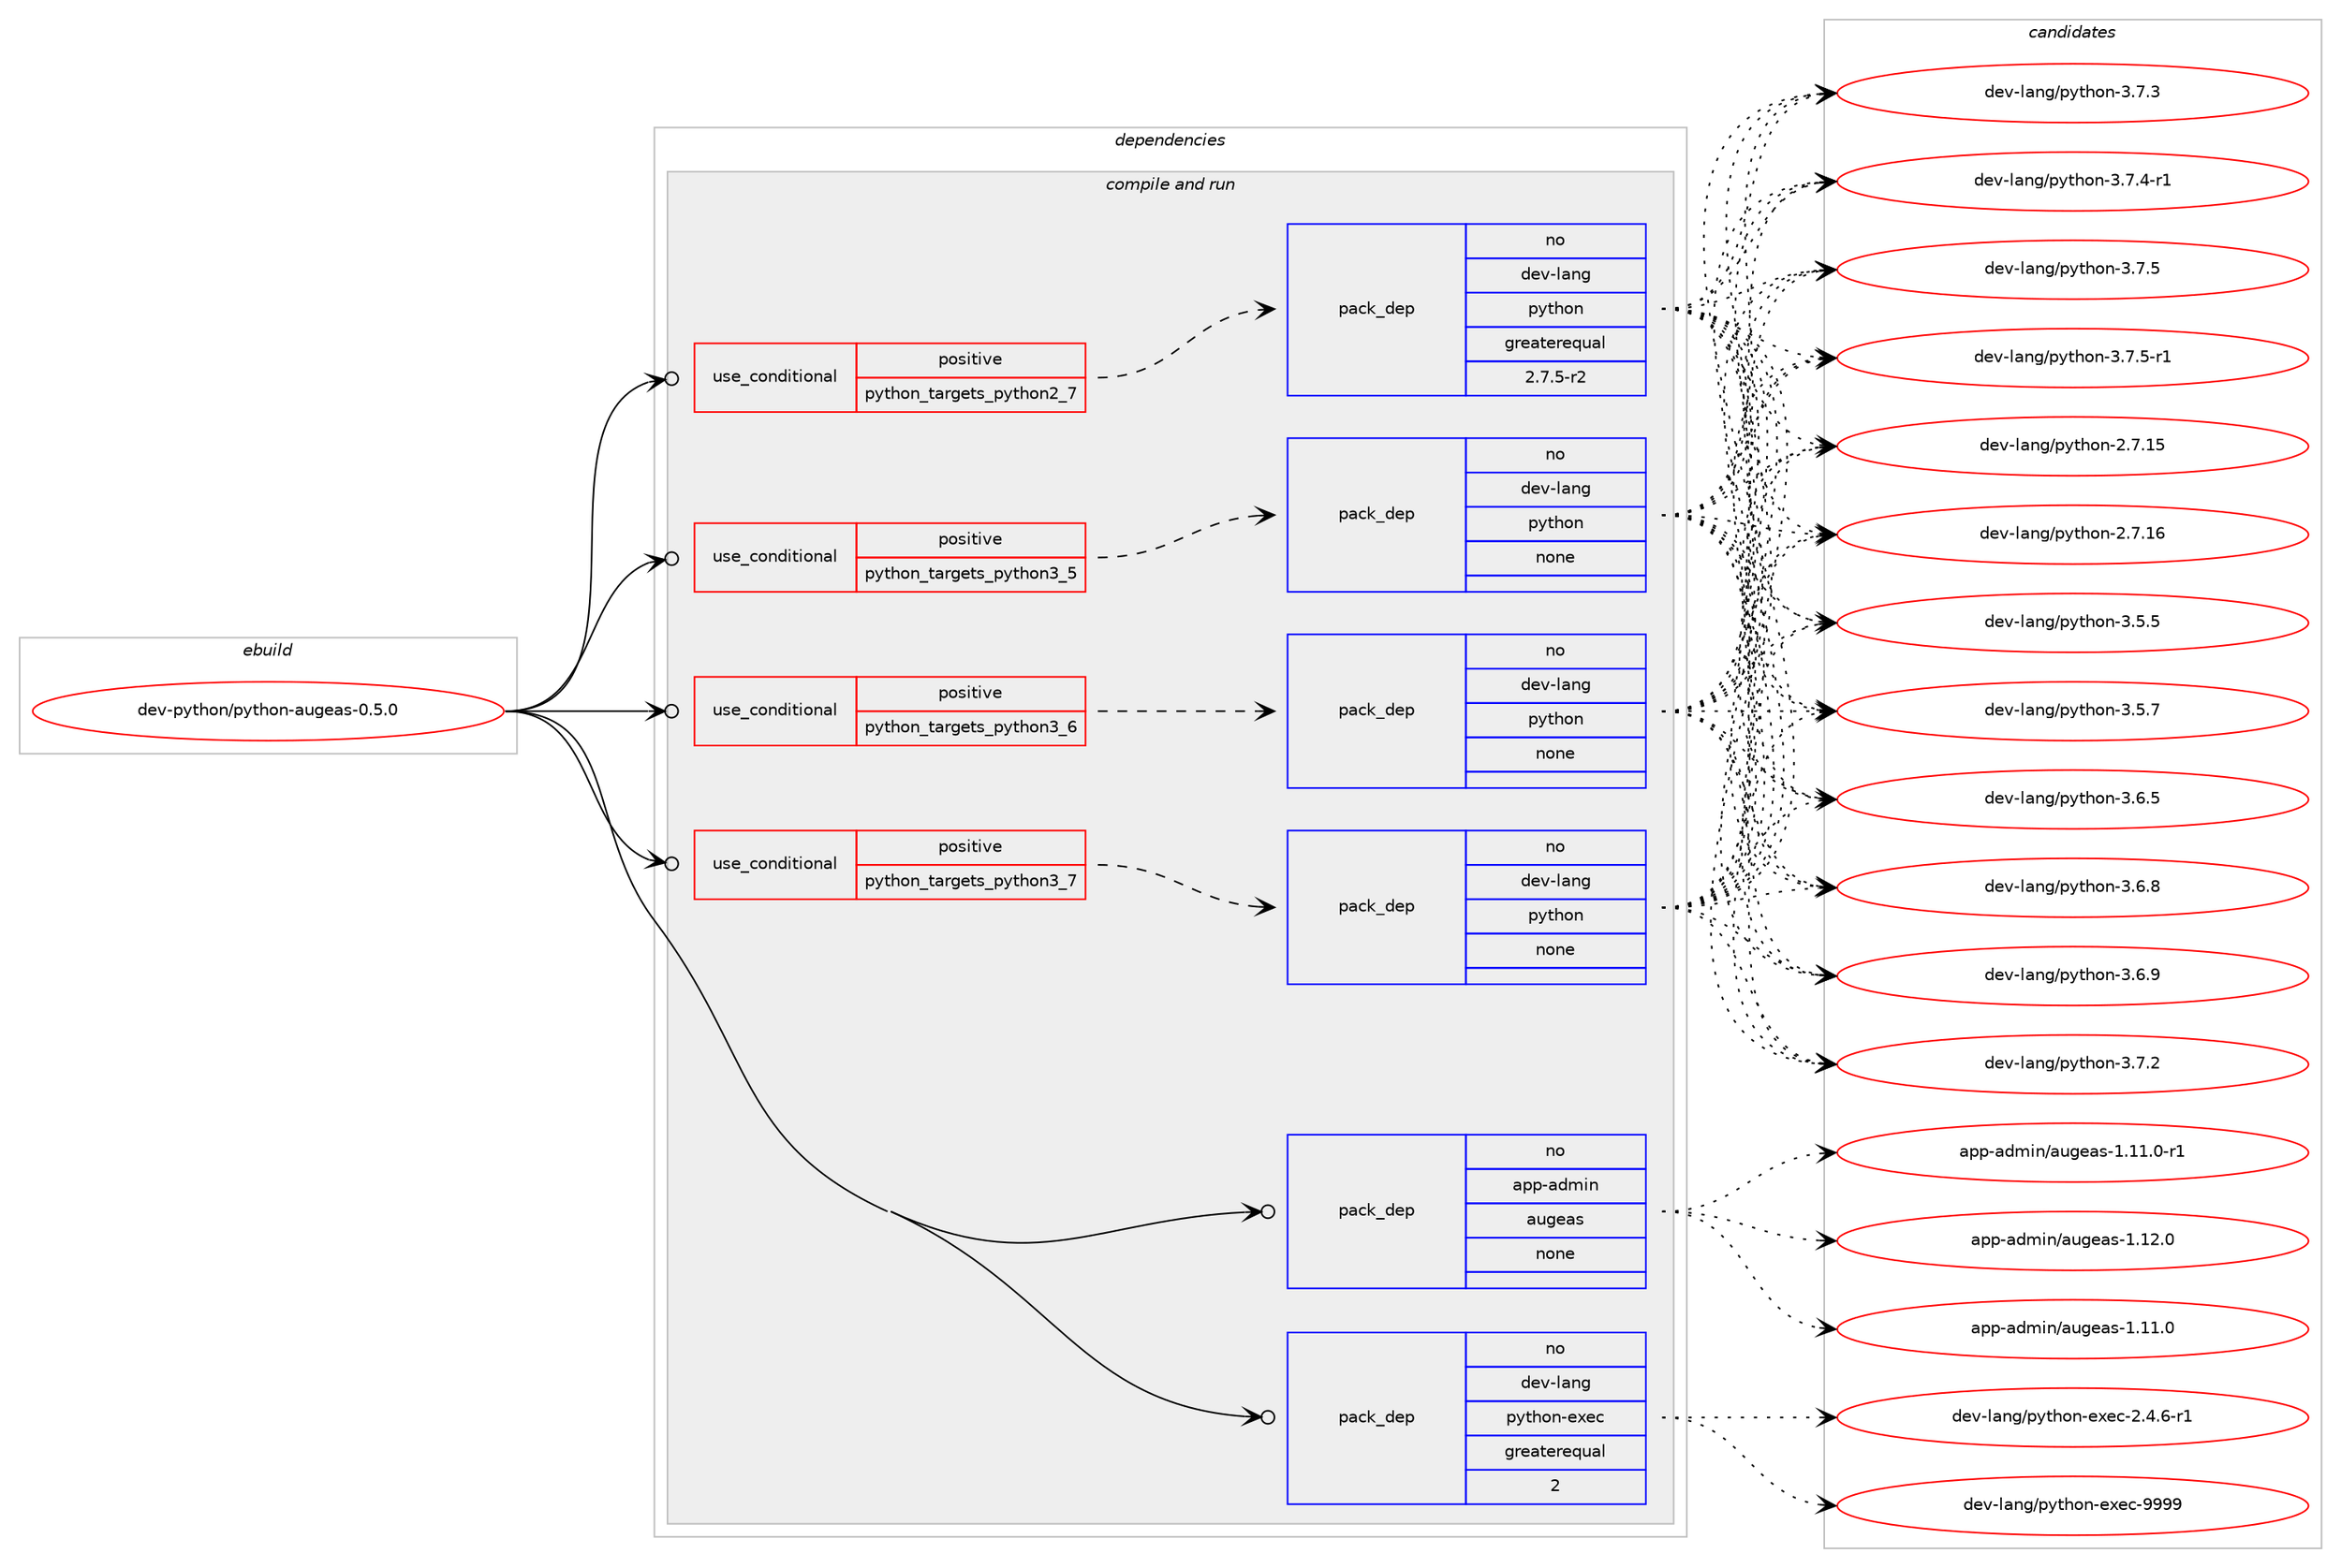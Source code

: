 digraph prolog {

# *************
# Graph options
# *************

newrank=true;
concentrate=true;
compound=true;
graph [rankdir=LR,fontname=Helvetica,fontsize=10,ranksep=1.5];#, ranksep=2.5, nodesep=0.2];
edge  [arrowhead=vee];
node  [fontname=Helvetica,fontsize=10];

# **********
# The ebuild
# **********

subgraph cluster_leftcol {
color=gray;
rank=same;
label=<<i>ebuild</i>>;
id [label="dev-python/python-augeas-0.5.0", color=red, width=4, href="../dev-python/python-augeas-0.5.0.svg"];
}

# ****************
# The dependencies
# ****************

subgraph cluster_midcol {
color=gray;
label=<<i>dependencies</i>>;
subgraph cluster_compile {
fillcolor="#eeeeee";
style=filled;
label=<<i>compile</i>>;
}
subgraph cluster_compileandrun {
fillcolor="#eeeeee";
style=filled;
label=<<i>compile and run</i>>;
subgraph cond147270 {
dependency630100 [label=<<TABLE BORDER="0" CELLBORDER="1" CELLSPACING="0" CELLPADDING="4"><TR><TD ROWSPAN="3" CELLPADDING="10">use_conditional</TD></TR><TR><TD>positive</TD></TR><TR><TD>python_targets_python2_7</TD></TR></TABLE>>, shape=none, color=red];
subgraph pack470963 {
dependency630101 [label=<<TABLE BORDER="0" CELLBORDER="1" CELLSPACING="0" CELLPADDING="4" WIDTH="220"><TR><TD ROWSPAN="6" CELLPADDING="30">pack_dep</TD></TR><TR><TD WIDTH="110">no</TD></TR><TR><TD>dev-lang</TD></TR><TR><TD>python</TD></TR><TR><TD>greaterequal</TD></TR><TR><TD>2.7.5-r2</TD></TR></TABLE>>, shape=none, color=blue];
}
dependency630100:e -> dependency630101:w [weight=20,style="dashed",arrowhead="vee"];
}
id:e -> dependency630100:w [weight=20,style="solid",arrowhead="odotvee"];
subgraph cond147271 {
dependency630102 [label=<<TABLE BORDER="0" CELLBORDER="1" CELLSPACING="0" CELLPADDING="4"><TR><TD ROWSPAN="3" CELLPADDING="10">use_conditional</TD></TR><TR><TD>positive</TD></TR><TR><TD>python_targets_python3_5</TD></TR></TABLE>>, shape=none, color=red];
subgraph pack470964 {
dependency630103 [label=<<TABLE BORDER="0" CELLBORDER="1" CELLSPACING="0" CELLPADDING="4" WIDTH="220"><TR><TD ROWSPAN="6" CELLPADDING="30">pack_dep</TD></TR><TR><TD WIDTH="110">no</TD></TR><TR><TD>dev-lang</TD></TR><TR><TD>python</TD></TR><TR><TD>none</TD></TR><TR><TD></TD></TR></TABLE>>, shape=none, color=blue];
}
dependency630102:e -> dependency630103:w [weight=20,style="dashed",arrowhead="vee"];
}
id:e -> dependency630102:w [weight=20,style="solid",arrowhead="odotvee"];
subgraph cond147272 {
dependency630104 [label=<<TABLE BORDER="0" CELLBORDER="1" CELLSPACING="0" CELLPADDING="4"><TR><TD ROWSPAN="3" CELLPADDING="10">use_conditional</TD></TR><TR><TD>positive</TD></TR><TR><TD>python_targets_python3_6</TD></TR></TABLE>>, shape=none, color=red];
subgraph pack470965 {
dependency630105 [label=<<TABLE BORDER="0" CELLBORDER="1" CELLSPACING="0" CELLPADDING="4" WIDTH="220"><TR><TD ROWSPAN="6" CELLPADDING="30">pack_dep</TD></TR><TR><TD WIDTH="110">no</TD></TR><TR><TD>dev-lang</TD></TR><TR><TD>python</TD></TR><TR><TD>none</TD></TR><TR><TD></TD></TR></TABLE>>, shape=none, color=blue];
}
dependency630104:e -> dependency630105:w [weight=20,style="dashed",arrowhead="vee"];
}
id:e -> dependency630104:w [weight=20,style="solid",arrowhead="odotvee"];
subgraph cond147273 {
dependency630106 [label=<<TABLE BORDER="0" CELLBORDER="1" CELLSPACING="0" CELLPADDING="4"><TR><TD ROWSPAN="3" CELLPADDING="10">use_conditional</TD></TR><TR><TD>positive</TD></TR><TR><TD>python_targets_python3_7</TD></TR></TABLE>>, shape=none, color=red];
subgraph pack470966 {
dependency630107 [label=<<TABLE BORDER="0" CELLBORDER="1" CELLSPACING="0" CELLPADDING="4" WIDTH="220"><TR><TD ROWSPAN="6" CELLPADDING="30">pack_dep</TD></TR><TR><TD WIDTH="110">no</TD></TR><TR><TD>dev-lang</TD></TR><TR><TD>python</TD></TR><TR><TD>none</TD></TR><TR><TD></TD></TR></TABLE>>, shape=none, color=blue];
}
dependency630106:e -> dependency630107:w [weight=20,style="dashed",arrowhead="vee"];
}
id:e -> dependency630106:w [weight=20,style="solid",arrowhead="odotvee"];
subgraph pack470967 {
dependency630108 [label=<<TABLE BORDER="0" CELLBORDER="1" CELLSPACING="0" CELLPADDING="4" WIDTH="220"><TR><TD ROWSPAN="6" CELLPADDING="30">pack_dep</TD></TR><TR><TD WIDTH="110">no</TD></TR><TR><TD>app-admin</TD></TR><TR><TD>augeas</TD></TR><TR><TD>none</TD></TR><TR><TD></TD></TR></TABLE>>, shape=none, color=blue];
}
id:e -> dependency630108:w [weight=20,style="solid",arrowhead="odotvee"];
subgraph pack470968 {
dependency630109 [label=<<TABLE BORDER="0" CELLBORDER="1" CELLSPACING="0" CELLPADDING="4" WIDTH="220"><TR><TD ROWSPAN="6" CELLPADDING="30">pack_dep</TD></TR><TR><TD WIDTH="110">no</TD></TR><TR><TD>dev-lang</TD></TR><TR><TD>python-exec</TD></TR><TR><TD>greaterequal</TD></TR><TR><TD>2</TD></TR></TABLE>>, shape=none, color=blue];
}
id:e -> dependency630109:w [weight=20,style="solid",arrowhead="odotvee"];
}
subgraph cluster_run {
fillcolor="#eeeeee";
style=filled;
label=<<i>run</i>>;
}
}

# **************
# The candidates
# **************

subgraph cluster_choices {
rank=same;
color=gray;
label=<<i>candidates</i>>;

subgraph choice470963 {
color=black;
nodesep=1;
choice10010111845108971101034711212111610411111045504655464953 [label="dev-lang/python-2.7.15", color=red, width=4,href="../dev-lang/python-2.7.15.svg"];
choice10010111845108971101034711212111610411111045504655464954 [label="dev-lang/python-2.7.16", color=red, width=4,href="../dev-lang/python-2.7.16.svg"];
choice100101118451089711010347112121116104111110455146534653 [label="dev-lang/python-3.5.5", color=red, width=4,href="../dev-lang/python-3.5.5.svg"];
choice100101118451089711010347112121116104111110455146534655 [label="dev-lang/python-3.5.7", color=red, width=4,href="../dev-lang/python-3.5.7.svg"];
choice100101118451089711010347112121116104111110455146544653 [label="dev-lang/python-3.6.5", color=red, width=4,href="../dev-lang/python-3.6.5.svg"];
choice100101118451089711010347112121116104111110455146544656 [label="dev-lang/python-3.6.8", color=red, width=4,href="../dev-lang/python-3.6.8.svg"];
choice100101118451089711010347112121116104111110455146544657 [label="dev-lang/python-3.6.9", color=red, width=4,href="../dev-lang/python-3.6.9.svg"];
choice100101118451089711010347112121116104111110455146554650 [label="dev-lang/python-3.7.2", color=red, width=4,href="../dev-lang/python-3.7.2.svg"];
choice100101118451089711010347112121116104111110455146554651 [label="dev-lang/python-3.7.3", color=red, width=4,href="../dev-lang/python-3.7.3.svg"];
choice1001011184510897110103471121211161041111104551465546524511449 [label="dev-lang/python-3.7.4-r1", color=red, width=4,href="../dev-lang/python-3.7.4-r1.svg"];
choice100101118451089711010347112121116104111110455146554653 [label="dev-lang/python-3.7.5", color=red, width=4,href="../dev-lang/python-3.7.5.svg"];
choice1001011184510897110103471121211161041111104551465546534511449 [label="dev-lang/python-3.7.5-r1", color=red, width=4,href="../dev-lang/python-3.7.5-r1.svg"];
dependency630101:e -> choice10010111845108971101034711212111610411111045504655464953:w [style=dotted,weight="100"];
dependency630101:e -> choice10010111845108971101034711212111610411111045504655464954:w [style=dotted,weight="100"];
dependency630101:e -> choice100101118451089711010347112121116104111110455146534653:w [style=dotted,weight="100"];
dependency630101:e -> choice100101118451089711010347112121116104111110455146534655:w [style=dotted,weight="100"];
dependency630101:e -> choice100101118451089711010347112121116104111110455146544653:w [style=dotted,weight="100"];
dependency630101:e -> choice100101118451089711010347112121116104111110455146544656:w [style=dotted,weight="100"];
dependency630101:e -> choice100101118451089711010347112121116104111110455146544657:w [style=dotted,weight="100"];
dependency630101:e -> choice100101118451089711010347112121116104111110455146554650:w [style=dotted,weight="100"];
dependency630101:e -> choice100101118451089711010347112121116104111110455146554651:w [style=dotted,weight="100"];
dependency630101:e -> choice1001011184510897110103471121211161041111104551465546524511449:w [style=dotted,weight="100"];
dependency630101:e -> choice100101118451089711010347112121116104111110455146554653:w [style=dotted,weight="100"];
dependency630101:e -> choice1001011184510897110103471121211161041111104551465546534511449:w [style=dotted,weight="100"];
}
subgraph choice470964 {
color=black;
nodesep=1;
choice10010111845108971101034711212111610411111045504655464953 [label="dev-lang/python-2.7.15", color=red, width=4,href="../dev-lang/python-2.7.15.svg"];
choice10010111845108971101034711212111610411111045504655464954 [label="dev-lang/python-2.7.16", color=red, width=4,href="../dev-lang/python-2.7.16.svg"];
choice100101118451089711010347112121116104111110455146534653 [label="dev-lang/python-3.5.5", color=red, width=4,href="../dev-lang/python-3.5.5.svg"];
choice100101118451089711010347112121116104111110455146534655 [label="dev-lang/python-3.5.7", color=red, width=4,href="../dev-lang/python-3.5.7.svg"];
choice100101118451089711010347112121116104111110455146544653 [label="dev-lang/python-3.6.5", color=red, width=4,href="../dev-lang/python-3.6.5.svg"];
choice100101118451089711010347112121116104111110455146544656 [label="dev-lang/python-3.6.8", color=red, width=4,href="../dev-lang/python-3.6.8.svg"];
choice100101118451089711010347112121116104111110455146544657 [label="dev-lang/python-3.6.9", color=red, width=4,href="../dev-lang/python-3.6.9.svg"];
choice100101118451089711010347112121116104111110455146554650 [label="dev-lang/python-3.7.2", color=red, width=4,href="../dev-lang/python-3.7.2.svg"];
choice100101118451089711010347112121116104111110455146554651 [label="dev-lang/python-3.7.3", color=red, width=4,href="../dev-lang/python-3.7.3.svg"];
choice1001011184510897110103471121211161041111104551465546524511449 [label="dev-lang/python-3.7.4-r1", color=red, width=4,href="../dev-lang/python-3.7.4-r1.svg"];
choice100101118451089711010347112121116104111110455146554653 [label="dev-lang/python-3.7.5", color=red, width=4,href="../dev-lang/python-3.7.5.svg"];
choice1001011184510897110103471121211161041111104551465546534511449 [label="dev-lang/python-3.7.5-r1", color=red, width=4,href="../dev-lang/python-3.7.5-r1.svg"];
dependency630103:e -> choice10010111845108971101034711212111610411111045504655464953:w [style=dotted,weight="100"];
dependency630103:e -> choice10010111845108971101034711212111610411111045504655464954:w [style=dotted,weight="100"];
dependency630103:e -> choice100101118451089711010347112121116104111110455146534653:w [style=dotted,weight="100"];
dependency630103:e -> choice100101118451089711010347112121116104111110455146534655:w [style=dotted,weight="100"];
dependency630103:e -> choice100101118451089711010347112121116104111110455146544653:w [style=dotted,weight="100"];
dependency630103:e -> choice100101118451089711010347112121116104111110455146544656:w [style=dotted,weight="100"];
dependency630103:e -> choice100101118451089711010347112121116104111110455146544657:w [style=dotted,weight="100"];
dependency630103:e -> choice100101118451089711010347112121116104111110455146554650:w [style=dotted,weight="100"];
dependency630103:e -> choice100101118451089711010347112121116104111110455146554651:w [style=dotted,weight="100"];
dependency630103:e -> choice1001011184510897110103471121211161041111104551465546524511449:w [style=dotted,weight="100"];
dependency630103:e -> choice100101118451089711010347112121116104111110455146554653:w [style=dotted,weight="100"];
dependency630103:e -> choice1001011184510897110103471121211161041111104551465546534511449:w [style=dotted,weight="100"];
}
subgraph choice470965 {
color=black;
nodesep=1;
choice10010111845108971101034711212111610411111045504655464953 [label="dev-lang/python-2.7.15", color=red, width=4,href="../dev-lang/python-2.7.15.svg"];
choice10010111845108971101034711212111610411111045504655464954 [label="dev-lang/python-2.7.16", color=red, width=4,href="../dev-lang/python-2.7.16.svg"];
choice100101118451089711010347112121116104111110455146534653 [label="dev-lang/python-3.5.5", color=red, width=4,href="../dev-lang/python-3.5.5.svg"];
choice100101118451089711010347112121116104111110455146534655 [label="dev-lang/python-3.5.7", color=red, width=4,href="../dev-lang/python-3.5.7.svg"];
choice100101118451089711010347112121116104111110455146544653 [label="dev-lang/python-3.6.5", color=red, width=4,href="../dev-lang/python-3.6.5.svg"];
choice100101118451089711010347112121116104111110455146544656 [label="dev-lang/python-3.6.8", color=red, width=4,href="../dev-lang/python-3.6.8.svg"];
choice100101118451089711010347112121116104111110455146544657 [label="dev-lang/python-3.6.9", color=red, width=4,href="../dev-lang/python-3.6.9.svg"];
choice100101118451089711010347112121116104111110455146554650 [label="dev-lang/python-3.7.2", color=red, width=4,href="../dev-lang/python-3.7.2.svg"];
choice100101118451089711010347112121116104111110455146554651 [label="dev-lang/python-3.7.3", color=red, width=4,href="../dev-lang/python-3.7.3.svg"];
choice1001011184510897110103471121211161041111104551465546524511449 [label="dev-lang/python-3.7.4-r1", color=red, width=4,href="../dev-lang/python-3.7.4-r1.svg"];
choice100101118451089711010347112121116104111110455146554653 [label="dev-lang/python-3.7.5", color=red, width=4,href="../dev-lang/python-3.7.5.svg"];
choice1001011184510897110103471121211161041111104551465546534511449 [label="dev-lang/python-3.7.5-r1", color=red, width=4,href="../dev-lang/python-3.7.5-r1.svg"];
dependency630105:e -> choice10010111845108971101034711212111610411111045504655464953:w [style=dotted,weight="100"];
dependency630105:e -> choice10010111845108971101034711212111610411111045504655464954:w [style=dotted,weight="100"];
dependency630105:e -> choice100101118451089711010347112121116104111110455146534653:w [style=dotted,weight="100"];
dependency630105:e -> choice100101118451089711010347112121116104111110455146534655:w [style=dotted,weight="100"];
dependency630105:e -> choice100101118451089711010347112121116104111110455146544653:w [style=dotted,weight="100"];
dependency630105:e -> choice100101118451089711010347112121116104111110455146544656:w [style=dotted,weight="100"];
dependency630105:e -> choice100101118451089711010347112121116104111110455146544657:w [style=dotted,weight="100"];
dependency630105:e -> choice100101118451089711010347112121116104111110455146554650:w [style=dotted,weight="100"];
dependency630105:e -> choice100101118451089711010347112121116104111110455146554651:w [style=dotted,weight="100"];
dependency630105:e -> choice1001011184510897110103471121211161041111104551465546524511449:w [style=dotted,weight="100"];
dependency630105:e -> choice100101118451089711010347112121116104111110455146554653:w [style=dotted,weight="100"];
dependency630105:e -> choice1001011184510897110103471121211161041111104551465546534511449:w [style=dotted,weight="100"];
}
subgraph choice470966 {
color=black;
nodesep=1;
choice10010111845108971101034711212111610411111045504655464953 [label="dev-lang/python-2.7.15", color=red, width=4,href="../dev-lang/python-2.7.15.svg"];
choice10010111845108971101034711212111610411111045504655464954 [label="dev-lang/python-2.7.16", color=red, width=4,href="../dev-lang/python-2.7.16.svg"];
choice100101118451089711010347112121116104111110455146534653 [label="dev-lang/python-3.5.5", color=red, width=4,href="../dev-lang/python-3.5.5.svg"];
choice100101118451089711010347112121116104111110455146534655 [label="dev-lang/python-3.5.7", color=red, width=4,href="../dev-lang/python-3.5.7.svg"];
choice100101118451089711010347112121116104111110455146544653 [label="dev-lang/python-3.6.5", color=red, width=4,href="../dev-lang/python-3.6.5.svg"];
choice100101118451089711010347112121116104111110455146544656 [label="dev-lang/python-3.6.8", color=red, width=4,href="../dev-lang/python-3.6.8.svg"];
choice100101118451089711010347112121116104111110455146544657 [label="dev-lang/python-3.6.9", color=red, width=4,href="../dev-lang/python-3.6.9.svg"];
choice100101118451089711010347112121116104111110455146554650 [label="dev-lang/python-3.7.2", color=red, width=4,href="../dev-lang/python-3.7.2.svg"];
choice100101118451089711010347112121116104111110455146554651 [label="dev-lang/python-3.7.3", color=red, width=4,href="../dev-lang/python-3.7.3.svg"];
choice1001011184510897110103471121211161041111104551465546524511449 [label="dev-lang/python-3.7.4-r1", color=red, width=4,href="../dev-lang/python-3.7.4-r1.svg"];
choice100101118451089711010347112121116104111110455146554653 [label="dev-lang/python-3.7.5", color=red, width=4,href="../dev-lang/python-3.7.5.svg"];
choice1001011184510897110103471121211161041111104551465546534511449 [label="dev-lang/python-3.7.5-r1", color=red, width=4,href="../dev-lang/python-3.7.5-r1.svg"];
dependency630107:e -> choice10010111845108971101034711212111610411111045504655464953:w [style=dotted,weight="100"];
dependency630107:e -> choice10010111845108971101034711212111610411111045504655464954:w [style=dotted,weight="100"];
dependency630107:e -> choice100101118451089711010347112121116104111110455146534653:w [style=dotted,weight="100"];
dependency630107:e -> choice100101118451089711010347112121116104111110455146534655:w [style=dotted,weight="100"];
dependency630107:e -> choice100101118451089711010347112121116104111110455146544653:w [style=dotted,weight="100"];
dependency630107:e -> choice100101118451089711010347112121116104111110455146544656:w [style=dotted,weight="100"];
dependency630107:e -> choice100101118451089711010347112121116104111110455146544657:w [style=dotted,weight="100"];
dependency630107:e -> choice100101118451089711010347112121116104111110455146554650:w [style=dotted,weight="100"];
dependency630107:e -> choice100101118451089711010347112121116104111110455146554651:w [style=dotted,weight="100"];
dependency630107:e -> choice1001011184510897110103471121211161041111104551465546524511449:w [style=dotted,weight="100"];
dependency630107:e -> choice100101118451089711010347112121116104111110455146554653:w [style=dotted,weight="100"];
dependency630107:e -> choice1001011184510897110103471121211161041111104551465546534511449:w [style=dotted,weight="100"];
}
subgraph choice470967 {
color=black;
nodesep=1;
choice97112112459710010910511047971171031019711545494649494648 [label="app-admin/augeas-1.11.0", color=red, width=4,href="../app-admin/augeas-1.11.0.svg"];
choice971121124597100109105110479711710310197115454946494946484511449 [label="app-admin/augeas-1.11.0-r1", color=red, width=4,href="../app-admin/augeas-1.11.0-r1.svg"];
choice97112112459710010910511047971171031019711545494649504648 [label="app-admin/augeas-1.12.0", color=red, width=4,href="../app-admin/augeas-1.12.0.svg"];
dependency630108:e -> choice97112112459710010910511047971171031019711545494649494648:w [style=dotted,weight="100"];
dependency630108:e -> choice971121124597100109105110479711710310197115454946494946484511449:w [style=dotted,weight="100"];
dependency630108:e -> choice97112112459710010910511047971171031019711545494649504648:w [style=dotted,weight="100"];
}
subgraph choice470968 {
color=black;
nodesep=1;
choice10010111845108971101034711212111610411111045101120101994550465246544511449 [label="dev-lang/python-exec-2.4.6-r1", color=red, width=4,href="../dev-lang/python-exec-2.4.6-r1.svg"];
choice10010111845108971101034711212111610411111045101120101994557575757 [label="dev-lang/python-exec-9999", color=red, width=4,href="../dev-lang/python-exec-9999.svg"];
dependency630109:e -> choice10010111845108971101034711212111610411111045101120101994550465246544511449:w [style=dotted,weight="100"];
dependency630109:e -> choice10010111845108971101034711212111610411111045101120101994557575757:w [style=dotted,weight="100"];
}
}

}
